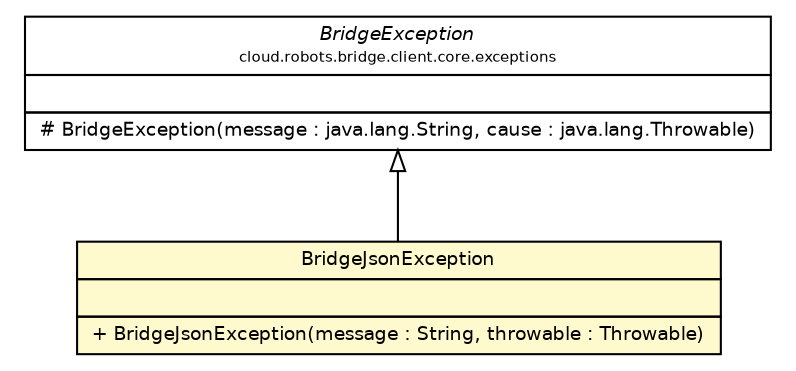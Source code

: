 #!/usr/local/bin/dot
#
# Class diagram 
# Generated by UMLGraph version R5_6-24-gf6e263 (http://www.umlgraph.org/)
#

digraph G {
	edge [fontname="Helvetica",fontsize=10,labelfontname="Helvetica",labelfontsize=10];
	node [fontname="Helvetica",fontsize=10,shape=plaintext];
	nodesep=0.25;
	ranksep=0.5;
	// cloud.robots.bridge.client.core.exceptions.BridgeException
	c246 [label=<<table title="cloud.robots.bridge.client.core.exceptions.BridgeException" border="0" cellborder="1" cellspacing="0" cellpadding="2" port="p" href="../../core/exceptions/BridgeException.html">
		<tr><td><table border="0" cellspacing="0" cellpadding="1">
<tr><td align="center" balign="center"><font face="Helvetica-Oblique"> BridgeException </font></td></tr>
<tr><td align="center" balign="center"><font point-size="7.0"> cloud.robots.bridge.client.core.exceptions </font></td></tr>
		</table></td></tr>
		<tr><td><table border="0" cellspacing="0" cellpadding="1">
<tr><td align="left" balign="left">  </td></tr>
		</table></td></tr>
		<tr><td><table border="0" cellspacing="0" cellpadding="1">
<tr><td align="left" balign="left"> # BridgeException(message : java.lang.String, cause : java.lang.Throwable) </td></tr>
		</table></td></tr>
		</table>>, URL="../../core/exceptions/BridgeException.html", fontname="Helvetica", fontcolor="black", fontsize=9.0];
	// cloud.robots.bridge.client.internal.exceptions.BridgeJsonException
	c254 [label=<<table title="cloud.robots.bridge.client.internal.exceptions.BridgeJsonException" border="0" cellborder="1" cellspacing="0" cellpadding="2" port="p" bgcolor="lemonChiffon" href="./BridgeJsonException.html">
		<tr><td><table border="0" cellspacing="0" cellpadding="1">
<tr><td align="center" balign="center"> BridgeJsonException </td></tr>
		</table></td></tr>
		<tr><td><table border="0" cellspacing="0" cellpadding="1">
<tr><td align="left" balign="left">  </td></tr>
		</table></td></tr>
		<tr><td><table border="0" cellspacing="0" cellpadding="1">
<tr><td align="left" balign="left"> + BridgeJsonException(message : String, throwable : Throwable) </td></tr>
		</table></td></tr>
		</table>>, URL="./BridgeJsonException.html", fontname="Helvetica", fontcolor="black", fontsize=9.0];
	//cloud.robots.bridge.client.internal.exceptions.BridgeJsonException extends cloud.robots.bridge.client.core.exceptions.BridgeException
	c246:p -> c254:p [dir=back,arrowtail=empty];
}

